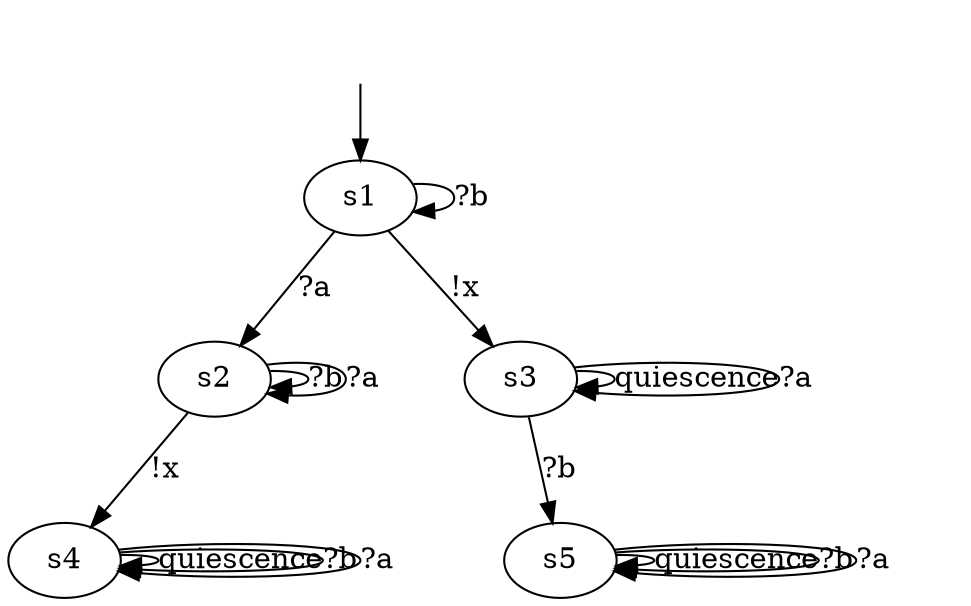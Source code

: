 digraph "../../DotModels/Iolts/ioco/08_ioco_P" {
s1 [label=s1];
s2 [label=s2];
s3 [label=s3];
s4 [label=s4];
s5 [label=s5];
s1 -> s2  [label="?a"];
s1 -> s3  [label="!x"];
s1 -> s1  [label="?b"];
s2 -> s4  [label="!x"];
s2 -> s2  [label="?b"];
s2 -> s2  [label="?a"];
s3 -> s3  [label=quiescence];
s3 -> s5  [label="?b"];
s3 -> s3  [label="?a"];
s4 -> s4  [label=quiescence];
s4 -> s4  [label="?b"];
s4 -> s4  [label="?a"];
s5 -> s5  [label=quiescence];
s5 -> s5  [label="?b"];
s5 -> s5  [label="?a"];
__start0 [label="", shape=none];
__start0 -> s1  [label=""];
}
